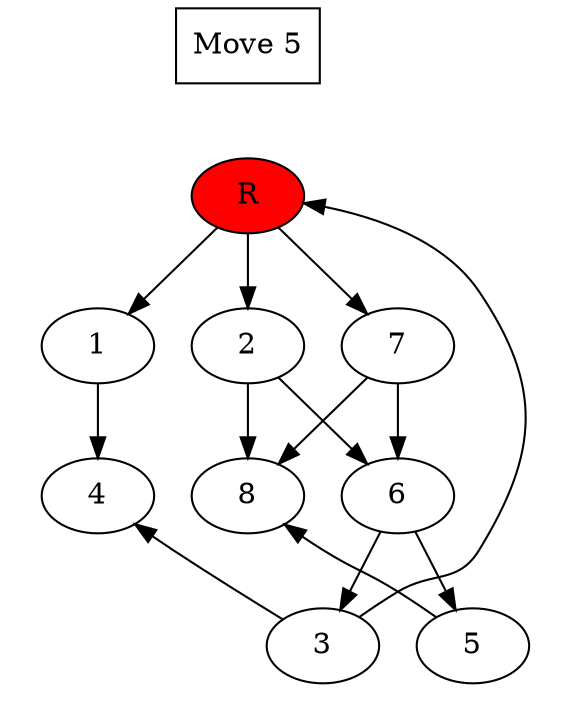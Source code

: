 digraph prb70_move_05 {
	dummy [label="Move 5" shape=box]
	dummy -> 9 [style=invis]
	9 -> 7
	9 -> 2
	9 -> 1
	subgraph cluster_0 {
		peripheries=0
		9 [label=R fillcolor="#ff0000" style=filled]
	}
	1 -> 4
	2 -> 8
	2 -> 6
	7 -> 8
	7 -> 6
	subgraph cluster_1 {
		peripheries=0
		1
		2
		7
	}
	6 -> 5
	6 -> 3
	subgraph cluster_2 {
		peripheries=0
		4
		6
		8
	}
	3 -> 9 [constraint=false]
	3 -> 4 [constraint=false]
	5 -> 8 [constraint=false]
	subgraph cluster_3 {
		peripheries=0
		3
		5
	}
}
